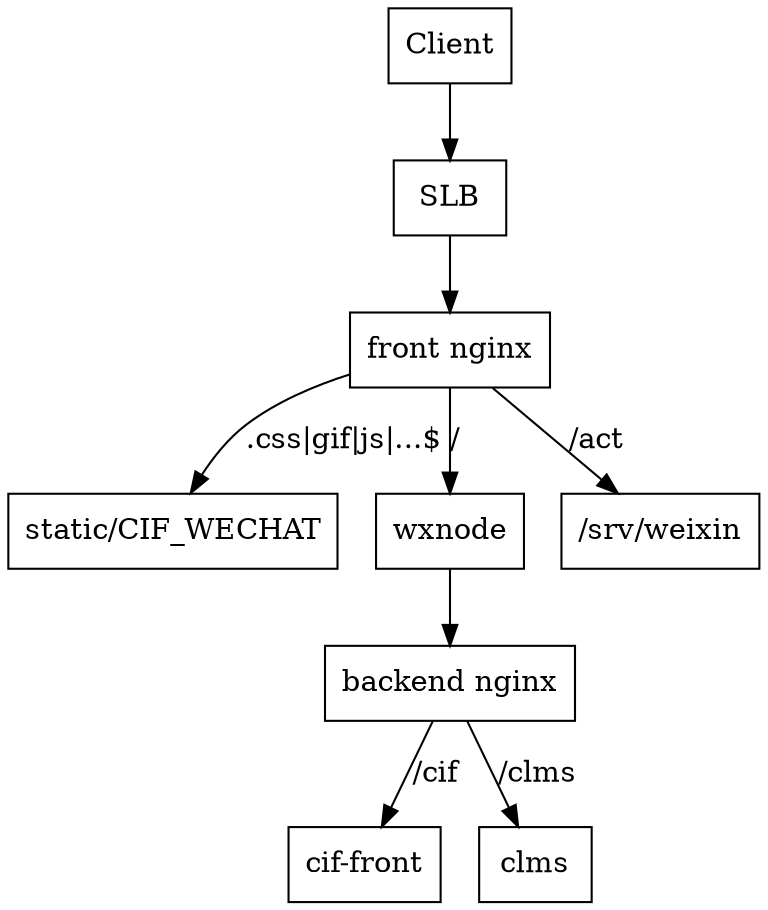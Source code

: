 digraph flowchart {
    node [ shape="box"];

    Client -> SLB;
    SLB -> "front nginx";
    "front nginx" -> "static/CIF_WECHAT" [label=".css|gif|js|...$"]
    "front nginx" -> wxnode [label="/"];
    "front nginx" -> "/srv/weixin" [label="/act"];
    wxnode -> "backend nginx";
    "backend nginx" -> "cif-front" [label="/cif"];
    "backend nginx" -> "clms" [label="/clms"];
}
